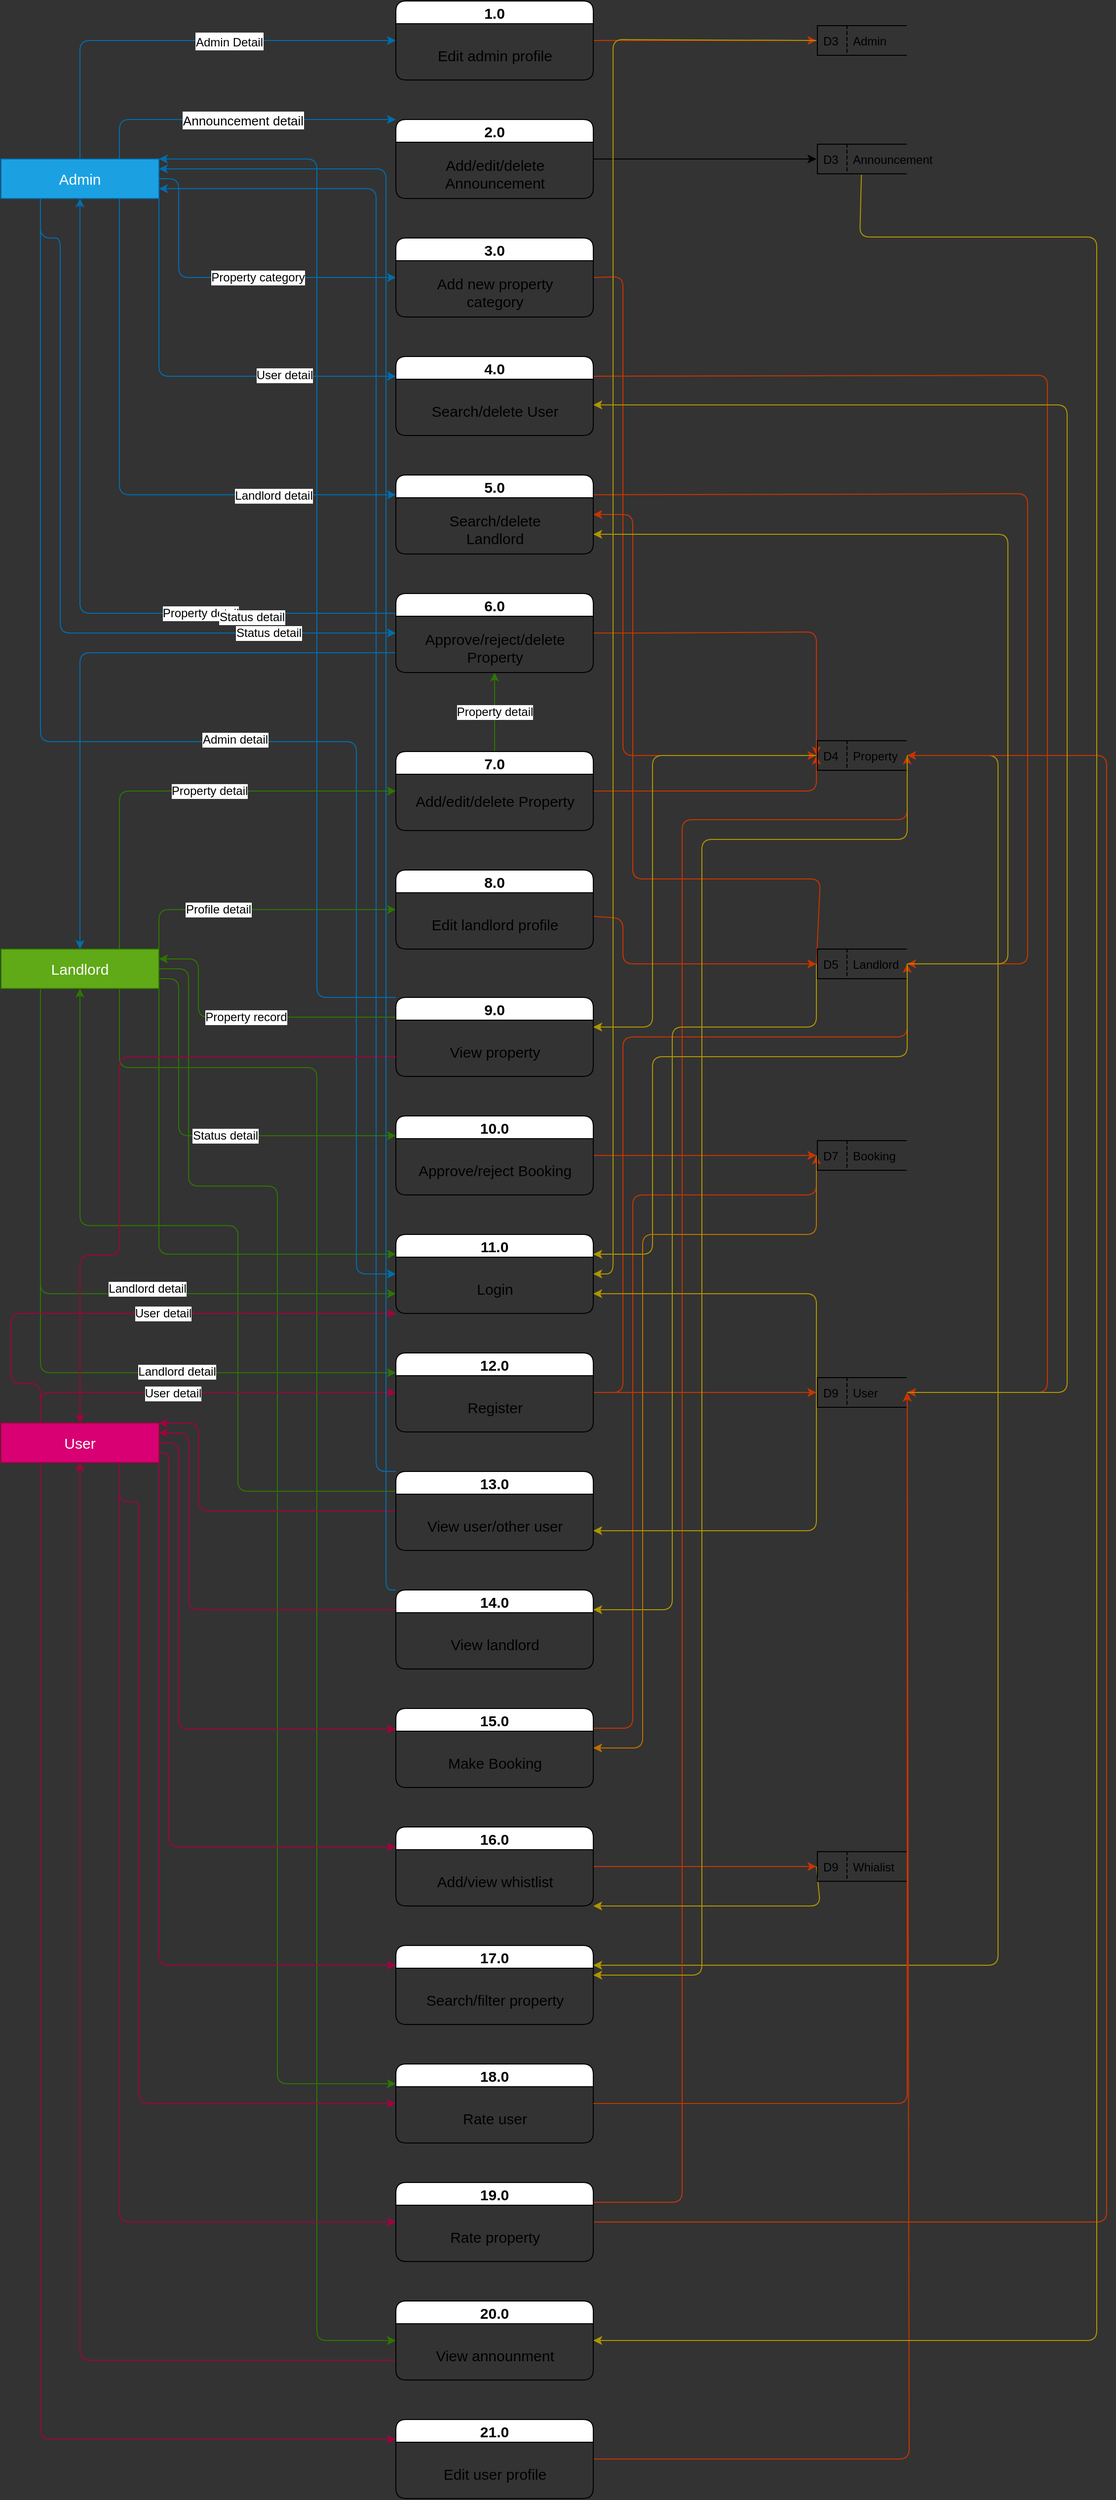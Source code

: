 <mxfile>
    <diagram id="42-3Qwi0CxuxkSYnmTf2" name="Page-1">
        <mxGraphModel dx="2637" dy="3052" grid="1" gridSize="10" guides="1" tooltips="1" connect="1" arrows="1" fold="1" page="1" pageScale="1" pageWidth="827" pageHeight="1169" background="#333333" math="0" shadow="0">
            <root>
                <mxCell id="0"/>
                <mxCell id="1" parent="0"/>
                <mxCell id="106" style="edgeStyle=none;html=1;exitX=0.5;exitY=0;exitDx=0;exitDy=0;entryX=0;entryY=0.5;entryDx=0;entryDy=0;fontSize=15;fillColor=#1ba1e2;strokeColor=#006EAF;" parent="1" source="16" target="29" edge="1">
                    <mxGeometry relative="1" as="geometry">
                        <Array as="points">
                            <mxPoint x="80" y="-1129"/>
                        </Array>
                    </mxGeometry>
                </mxCell>
                <mxCell id="115" value="&lt;font style=&quot;font-size: 12px;&quot;&gt;Admin Detail&lt;/font&gt;" style="edgeLabel;html=1;align=center;verticalAlign=middle;resizable=0;points=[];fontSize=15;" parent="106" vertex="1" connectable="0">
                    <mxGeometry x="0.23" relative="1" as="geometry">
                        <mxPoint as="offset"/>
                    </mxGeometry>
                </mxCell>
                <mxCell id="107" style="edgeStyle=none;html=1;exitX=0.75;exitY=0;exitDx=0;exitDy=0;entryX=0;entryY=0;entryDx=0;entryDy=0;fontSize=15;fillColor=#1ba1e2;strokeColor=#006EAF;" parent="1" source="16" target="92" edge="1">
                    <mxGeometry relative="1" as="geometry">
                        <Array as="points">
                            <mxPoint x="120" y="-1049"/>
                        </Array>
                    </mxGeometry>
                </mxCell>
                <mxCell id="116" value="&lt;font style=&quot;font-size: 13px;&quot;&gt;Announcement detail&lt;/font&gt;" style="edgeLabel;html=1;align=center;verticalAlign=middle;resizable=0;points=[];fontSize=15;" parent="107" vertex="1" connectable="0">
                    <mxGeometry x="-0.119" y="1" relative="1" as="geometry">
                        <mxPoint x="24" y="1" as="offset"/>
                    </mxGeometry>
                </mxCell>
                <mxCell id="108" style="edgeStyle=none;html=1;exitX=1;exitY=0.5;exitDx=0;exitDy=0;entryX=0;entryY=0.5;entryDx=0;entryDy=0;fontSize=15;fillColor=#1ba1e2;strokeColor=#006EAF;" parent="1" source="16" target="95" edge="1">
                    <mxGeometry relative="1" as="geometry">
                        <Array as="points">
                            <mxPoint x="180" y="-989"/>
                            <mxPoint x="180" y="-889"/>
                        </Array>
                    </mxGeometry>
                </mxCell>
                <mxCell id="117" value="Property category" style="edgeLabel;html=1;align=center;verticalAlign=middle;resizable=0;points=[];fontSize=12;" parent="108" vertex="1" connectable="0">
                    <mxGeometry x="0.368" y="1" relative="1" as="geometry">
                        <mxPoint x="-33" y="1" as="offset"/>
                    </mxGeometry>
                </mxCell>
                <mxCell id="109" style="edgeStyle=none;html=1;exitX=1;exitY=1;exitDx=0;exitDy=0;entryX=0;entryY=0.25;entryDx=0;entryDy=0;fontSize=15;fillColor=#1ba1e2;strokeColor=#006EAF;" parent="1" source="16" target="102" edge="1">
                    <mxGeometry relative="1" as="geometry">
                        <Array as="points">
                            <mxPoint x="160" y="-789"/>
                        </Array>
                    </mxGeometry>
                </mxCell>
                <mxCell id="118" value="User detail" style="edgeLabel;html=1;align=center;verticalAlign=middle;resizable=0;points=[];fontSize=12;" parent="109" vertex="1" connectable="0">
                    <mxGeometry x="0.46" y="1" relative="1" as="geometry">
                        <mxPoint as="offset"/>
                    </mxGeometry>
                </mxCell>
                <mxCell id="110" style="edgeStyle=none;html=1;exitX=0.75;exitY=1;exitDx=0;exitDy=0;entryX=0;entryY=0.25;entryDx=0;entryDy=0;fontSize=15;fillColor=#1ba1e2;strokeColor=#006EAF;" parent="1" source="16" target="104" edge="1">
                    <mxGeometry relative="1" as="geometry">
                        <Array as="points">
                            <mxPoint x="120" y="-669"/>
                        </Array>
                    </mxGeometry>
                </mxCell>
                <mxCell id="119" value="Landlord detail" style="edgeLabel;html=1;align=center;verticalAlign=middle;resizable=0;points=[];fontSize=12;" parent="110" vertex="1" connectable="0">
                    <mxGeometry x="0.57" y="-1" relative="1" as="geometry">
                        <mxPoint as="offset"/>
                    </mxGeometry>
                </mxCell>
                <mxCell id="112" style="edgeStyle=none;html=1;exitX=0.5;exitY=1;exitDx=0;exitDy=0;entryX=0;entryY=0.25;entryDx=0;entryDy=0;fontSize=15;fillColor=#1ba1e2;strokeColor=#006EAF;startArrow=classic;startFill=1;endArrow=none;endFill=0;" parent="1" source="16" target="25" edge="1">
                    <mxGeometry relative="1" as="geometry">
                        <Array as="points">
                            <mxPoint x="80" y="-549"/>
                        </Array>
                    </mxGeometry>
                </mxCell>
                <mxCell id="120" value="Property detail" style="edgeLabel;html=1;align=center;verticalAlign=middle;resizable=0;points=[];fontSize=12;" parent="112" vertex="1" connectable="0">
                    <mxGeometry x="0.525" relative="1" as="geometry">
                        <mxPoint x="-23" as="offset"/>
                    </mxGeometry>
                </mxCell>
                <mxCell id="113" style="edgeStyle=none;html=1;exitX=0.25;exitY=1;exitDx=0;exitDy=0;entryX=0;entryY=0.5;entryDx=0;entryDy=0;fontSize=15;startArrow=none;startFill=0;endArrow=classic;endFill=1;fillColor=#1ba1e2;strokeColor=#006EAF;" parent="1" source="16" target="25" edge="1">
                    <mxGeometry relative="1" as="geometry">
                        <Array as="points">
                            <mxPoint x="40" y="-929"/>
                            <mxPoint x="60" y="-929"/>
                            <mxPoint x="60" y="-749"/>
                            <mxPoint x="60" y="-529"/>
                        </Array>
                    </mxGeometry>
                </mxCell>
                <mxCell id="121" value="Status detail" style="edgeLabel;html=1;align=center;verticalAlign=middle;resizable=0;points=[];fontSize=12;" parent="113" vertex="1" connectable="0">
                    <mxGeometry x="0.711" y="-1" relative="1" as="geometry">
                        <mxPoint x="-14" y="-1" as="offset"/>
                    </mxGeometry>
                </mxCell>
                <mxCell id="149" style="edgeStyle=none;html=1;exitX=0.25;exitY=1;exitDx=0;exitDy=0;entryX=0;entryY=0.5;entryDx=0;entryDy=0;fontSize=12;startArrow=none;startFill=0;endArrow=classic;endFill=1;fillColor=#1ba1e2;strokeColor=#006EAF;" parent="1" source="16" target="144" edge="1">
                    <mxGeometry relative="1" as="geometry">
                        <Array as="points">
                            <mxPoint x="40" y="-419"/>
                            <mxPoint x="360" y="-419"/>
                            <mxPoint x="360" y="120"/>
                        </Array>
                    </mxGeometry>
                </mxCell>
                <mxCell id="150" value="Admin detail" style="edgeLabel;html=1;align=center;verticalAlign=middle;resizable=0;points=[];fontSize=12;" parent="149" vertex="1" connectable="0">
                    <mxGeometry x="0.031" y="2" relative="1" as="geometry">
                        <mxPoint as="offset"/>
                    </mxGeometry>
                </mxCell>
                <mxCell id="187" style="edgeStyle=none;html=1;exitX=1;exitY=0;exitDx=0;exitDy=0;entryX=0;entryY=0;entryDx=0;entryDy=0;fontSize=12;startArrow=classic;startFill=1;endArrow=none;endFill=0;fillColor=#1ba1e2;strokeColor=#006EAF;" parent="1" source="16" target="135" edge="1">
                    <mxGeometry relative="1" as="geometry">
                        <Array as="points">
                            <mxPoint x="320" y="-1009"/>
                            <mxPoint x="320" y="-160"/>
                        </Array>
                    </mxGeometry>
                </mxCell>
                <mxCell id="16" value="&lt;font style=&quot;font-size: 15px;&quot;&gt;Admin&lt;/font&gt;" style="rounded=0;whiteSpace=wrap;html=1;fillColor=#1ba1e2;fontColor=#ffffff;strokeColor=#006EAF;" parent="1" vertex="1">
                    <mxGeometry y="-1009" width="160" height="40" as="geometry"/>
                </mxCell>
                <mxCell id="111" style="edgeStyle=none;html=1;exitX=0.5;exitY=0;exitDx=0;exitDy=0;fontSize=15;fillColor=#60a917;strokeColor=#2D7600;" parent="1" source="17" target="25" edge="1">
                    <mxGeometry relative="1" as="geometry">
                        <Array as="points"/>
                    </mxGeometry>
                </mxCell>
                <mxCell id="122" value="Property detail" style="edgeLabel;html=1;align=center;verticalAlign=middle;resizable=0;points=[];fontSize=12;" parent="111" vertex="1" connectable="0">
                    <mxGeometry x="-0.303" y="-1" relative="1" as="geometry">
                        <mxPoint x="-1" y="-12" as="offset"/>
                    </mxGeometry>
                </mxCell>
                <mxCell id="225" style="edgeStyle=none;html=1;exitX=1;exitY=0.5;exitDx=0;exitDy=0;entryX=0;entryY=0.5;entryDx=0;entryDy=0;startArrow=none;startFill=0;endArrow=classic;endFill=1;fillColor=#fa6800;strokeColor=#C73500;" edge="1" parent="1" source="17" target="217">
                    <mxGeometry relative="1" as="geometry">
                        <Array as="points">
                            <mxPoint x="826" y="-369"/>
                        </Array>
                    </mxGeometry>
                </mxCell>
                <mxCell id="17" value="7.0" style="swimlane;startSize=23;rounded=1;fontSize=15;" parent="1" vertex="1">
                    <mxGeometry x="400" y="-409" width="200" height="80" as="geometry"/>
                </mxCell>
                <mxCell id="18" value="&lt;font style=&quot;font-size: 15px;&quot;&gt;Add/edit/delete Property&lt;/font&gt;" style="text;html=1;align=center;verticalAlign=middle;resizable=0;points=[];autosize=1;strokeColor=none;fillColor=none;rotation=0;fontSize=15;" parent="17" vertex="1">
                    <mxGeometry x="10" y="35" width="180" height="30" as="geometry"/>
                </mxCell>
                <mxCell id="114" style="edgeStyle=none;html=1;exitX=0;exitY=0.75;exitDx=0;exitDy=0;entryX=0.5;entryY=0;entryDx=0;entryDy=0;fontSize=15;startArrow=none;startFill=0;endArrow=classic;endFill=1;fillColor=#1ba1e2;strokeColor=#006EAF;" parent="1" source="25" target="124" edge="1">
                    <mxGeometry relative="1" as="geometry">
                        <Array as="points">
                            <mxPoint x="80" y="-509"/>
                        </Array>
                    </mxGeometry>
                </mxCell>
                <mxCell id="123" value="Status detail" style="edgeLabel;html=1;align=center;verticalAlign=middle;resizable=0;points=[];fontSize=12;" parent="114" vertex="1" connectable="0">
                    <mxGeometry x="-0.273" y="1" relative="1" as="geometry">
                        <mxPoint x="79" y="-37" as="offset"/>
                    </mxGeometry>
                </mxCell>
                <mxCell id="224" style="edgeStyle=none;html=1;exitX=1;exitY=0.5;exitDx=0;exitDy=0;entryX=0;entryY=0.5;entryDx=0;entryDy=0;startArrow=none;startFill=0;endArrow=classic;endFill=1;fillColor=#fa6800;strokeColor=#C73500;" edge="1" parent="1" source="25" target="217">
                    <mxGeometry relative="1" as="geometry">
                        <Array as="points">
                            <mxPoint x="640" y="-529"/>
                            <mxPoint x="826" y="-530"/>
                        </Array>
                    </mxGeometry>
                </mxCell>
                <mxCell id="25" value="6.0" style="swimlane;startSize=23;rounded=1;fontSize=15;" parent="1" vertex="1">
                    <mxGeometry x="400" y="-569" width="200" height="80" as="geometry"/>
                </mxCell>
                <mxCell id="26" value="&lt;font style=&quot;font-size: 15px;&quot;&gt;Approve/reject/delete &lt;br&gt;Property&lt;/font&gt;" style="text;html=1;align=center;verticalAlign=middle;resizable=0;points=[];autosize=1;strokeColor=none;fillColor=none;rotation=0;fontSize=15;" parent="25" vertex="1">
                    <mxGeometry x="15" y="30" width="170" height="50" as="geometry"/>
                </mxCell>
                <mxCell id="221" style="edgeStyle=none;html=1;exitX=1;exitY=0.5;exitDx=0;exitDy=0;entryX=0;entryY=0.5;entryDx=0;entryDy=0;fillColor=#fa6800;strokeColor=#C73500;" edge="1" parent="1" source="29" target="215">
                    <mxGeometry relative="1" as="geometry"/>
                </mxCell>
                <mxCell id="29" value="1.0" style="swimlane;startSize=23;rounded=1;fontSize=15;" parent="1" vertex="1">
                    <mxGeometry x="400" y="-1169" width="200" height="80" as="geometry"/>
                </mxCell>
                <mxCell id="30" value="&lt;font style=&quot;font-size: 15px;&quot;&gt;Edit admin profile&lt;/font&gt;" style="text;html=1;align=center;verticalAlign=middle;resizable=0;points=[];autosize=1;strokeColor=none;fillColor=none;rotation=0;fontSize=15;" parent="29" vertex="1">
                    <mxGeometry x="30" y="40" width="140" height="30" as="geometry"/>
                </mxCell>
                <mxCell id="252" style="edgeStyle=none;html=1;exitX=1;exitY=0.5;exitDx=0;exitDy=0;entryX=0;entryY=0.5;entryDx=0;entryDy=0;startArrow=none;startFill=0;endArrow=classic;endFill=1;" edge="1" parent="1" source="92" target="250">
                    <mxGeometry relative="1" as="geometry"/>
                </mxCell>
                <mxCell id="92" value="2.0" style="swimlane;startSize=23;rounded=1;fontSize=15;" parent="1" vertex="1">
                    <mxGeometry x="400" y="-1049" width="200" height="80" as="geometry"/>
                </mxCell>
                <mxCell id="93" value="&lt;font style=&quot;font-size: 15px;&quot;&gt;Add/edit/delete&lt;br&gt;Announcement&lt;/font&gt;" style="text;html=1;align=center;verticalAlign=middle;resizable=0;points=[];autosize=1;strokeColor=none;fillColor=none;rotation=0;fontSize=15;" parent="92" vertex="1">
                    <mxGeometry x="40" y="30" width="120" height="50" as="geometry"/>
                </mxCell>
                <mxCell id="223" style="edgeStyle=none;html=1;exitX=1;exitY=0.5;exitDx=0;exitDy=0;entryX=0;entryY=0.5;entryDx=0;entryDy=0;startArrow=none;startFill=0;endArrow=classic;endFill=1;fillColor=#fa6800;strokeColor=#C73500;" edge="1" parent="1" source="95" target="217">
                    <mxGeometry relative="1" as="geometry">
                        <Array as="points">
                            <mxPoint x="630" y="-890"/>
                            <mxPoint x="630" y="-405"/>
                        </Array>
                    </mxGeometry>
                </mxCell>
                <mxCell id="95" value="3.0" style="swimlane;startSize=23;rounded=1;fontSize=15;" parent="1" vertex="1">
                    <mxGeometry x="400" y="-929" width="200" height="80" as="geometry"/>
                </mxCell>
                <mxCell id="96" value="Add new property &lt;br&gt;category" style="text;html=1;align=center;verticalAlign=middle;resizable=0;points=[];autosize=1;strokeColor=none;fillColor=none;rotation=0;fontSize=15;" parent="95" vertex="1">
                    <mxGeometry x="30" y="30" width="140" height="50" as="geometry"/>
                </mxCell>
                <mxCell id="243" style="edgeStyle=none;html=1;exitX=1;exitY=0.25;exitDx=0;exitDy=0;entryX=1;entryY=0.5;entryDx=0;entryDy=0;startArrow=none;startFill=0;endArrow=classic;endFill=1;fillColor=#fa6800;strokeColor=#C73500;" edge="1" parent="1" source="102" target="219">
                    <mxGeometry relative="1" as="geometry">
                        <Array as="points">
                            <mxPoint x="1060" y="-790"/>
                            <mxPoint x="1060" y="240"/>
                            <mxPoint x="920" y="240"/>
                        </Array>
                    </mxGeometry>
                </mxCell>
                <mxCell id="102" value="4.0" style="swimlane;startSize=23;rounded=1;fontSize=15;" parent="1" vertex="1">
                    <mxGeometry x="400" y="-809" width="200" height="80" as="geometry"/>
                </mxCell>
                <mxCell id="103" value="Search/delete User" style="text;html=1;align=center;verticalAlign=middle;resizable=0;points=[];autosize=1;strokeColor=none;fillColor=none;rotation=0;fontSize=15;" parent="102" vertex="1">
                    <mxGeometry x="25" y="40" width="150" height="30" as="geometry"/>
                </mxCell>
                <mxCell id="227" style="edgeStyle=none;html=1;exitX=1;exitY=0.5;exitDx=0;exitDy=0;entryX=0;entryY=0.5;entryDx=0;entryDy=0;startArrow=classic;startFill=1;endArrow=none;endFill=0;fillColor=#fa6800;strokeColor=#C73500;" edge="1" parent="1" source="104" target="207">
                    <mxGeometry relative="1" as="geometry">
                        <Array as="points">
                            <mxPoint x="640" y="-649"/>
                            <mxPoint x="640" y="-280"/>
                            <mxPoint x="830" y="-280"/>
                        </Array>
                    </mxGeometry>
                </mxCell>
                <mxCell id="240" style="edgeStyle=none;html=1;exitX=1;exitY=0.25;exitDx=0;exitDy=0;entryX=1;entryY=0.5;entryDx=0;entryDy=0;startArrow=none;startFill=0;endArrow=classic;endFill=1;fillColor=#fa6800;strokeColor=#C73500;" edge="1" parent="1" source="104" target="207">
                    <mxGeometry relative="1" as="geometry">
                        <Array as="points">
                            <mxPoint x="1040" y="-670"/>
                            <mxPoint x="1040" y="-194"/>
                        </Array>
                    </mxGeometry>
                </mxCell>
                <mxCell id="104" value="5.0" style="swimlane;startSize=23;rounded=1;fontSize=15;" parent="1" vertex="1">
                    <mxGeometry x="400" y="-689" width="200" height="80" as="geometry"/>
                </mxCell>
                <mxCell id="105" value="Search/delete&lt;br&gt;Landlord" style="text;html=1;align=center;verticalAlign=middle;resizable=0;points=[];autosize=1;strokeColor=none;fillColor=none;rotation=0;fontSize=15;" parent="104" vertex="1">
                    <mxGeometry x="40" y="30" width="120" height="50" as="geometry"/>
                </mxCell>
                <mxCell id="125" style="edgeStyle=none;html=1;exitX=0.75;exitY=0;exitDx=0;exitDy=0;entryX=0;entryY=0.5;entryDx=0;entryDy=0;fontSize=12;startArrow=none;startFill=0;endArrow=classic;endFill=1;fillColor=#60a917;strokeColor=#2D7600;" parent="1" source="124" target="17" edge="1">
                    <mxGeometry relative="1" as="geometry">
                        <Array as="points">
                            <mxPoint x="120" y="-369"/>
                        </Array>
                    </mxGeometry>
                </mxCell>
                <mxCell id="126" value="Property detail" style="edgeLabel;html=1;align=center;verticalAlign=middle;resizable=0;points=[];fontSize=12;" parent="125" vertex="1" connectable="0">
                    <mxGeometry x="0.383" y="-1" relative="1" as="geometry">
                        <mxPoint x="-54" y="-1" as="offset"/>
                    </mxGeometry>
                </mxCell>
                <mxCell id="133" style="edgeStyle=none;html=1;exitX=1;exitY=0;exitDx=0;exitDy=0;entryX=0;entryY=0.5;entryDx=0;entryDy=0;fontSize=12;startArrow=none;startFill=0;endArrow=classic;endFill=1;fillColor=#60a917;strokeColor=#2D7600;" parent="1" source="124" target="131" edge="1">
                    <mxGeometry relative="1" as="geometry">
                        <Array as="points">
                            <mxPoint x="160" y="-249"/>
                        </Array>
                    </mxGeometry>
                </mxCell>
                <mxCell id="134" value="Profile detail" style="edgeLabel;html=1;align=center;verticalAlign=middle;resizable=0;points=[];fontSize=12;" parent="133" vertex="1" connectable="0">
                    <mxGeometry x="-0.108" y="2" relative="1" as="geometry">
                        <mxPoint x="-25" y="2" as="offset"/>
                    </mxGeometry>
                </mxCell>
                <mxCell id="141" style="edgeStyle=none;html=1;exitX=1;exitY=0.75;exitDx=0;exitDy=0;entryX=0;entryY=0.25;entryDx=0;entryDy=0;fontSize=12;startArrow=none;startFill=0;endArrow=classic;endFill=1;fillColor=#60a917;strokeColor=#2D7600;" parent="1" source="124" target="139" edge="1">
                    <mxGeometry relative="1" as="geometry">
                        <Array as="points">
                            <mxPoint x="180" y="-179"/>
                            <mxPoint x="180" y="-20"/>
                        </Array>
                    </mxGeometry>
                </mxCell>
                <mxCell id="142" value="Status detail" style="edgeLabel;html=1;align=center;verticalAlign=middle;resizable=0;points=[];fontSize=12;" parent="141" vertex="1" connectable="0">
                    <mxGeometry x="0.254" relative="1" as="geometry">
                        <mxPoint x="-24" as="offset"/>
                    </mxGeometry>
                </mxCell>
                <mxCell id="148" style="edgeStyle=none;html=1;exitX=1;exitY=1;exitDx=0;exitDy=0;entryX=0;entryY=0.25;entryDx=0;entryDy=0;fontSize=12;startArrow=none;startFill=0;endArrow=classic;endFill=1;fillColor=#60a917;strokeColor=#2D7600;" parent="1" source="124" target="144" edge="1">
                    <mxGeometry relative="1" as="geometry">
                        <Array as="points">
                            <mxPoint x="160" y="100"/>
                        </Array>
                    </mxGeometry>
                </mxCell>
                <mxCell id="156" style="edgeStyle=none;html=1;exitX=0.25;exitY=1;exitDx=0;exitDy=0;entryX=0;entryY=0.75;entryDx=0;entryDy=0;fontSize=12;startArrow=none;startFill=0;endArrow=classic;endFill=1;fillColor=#60a917;strokeColor=#2D7600;" parent="1" source="124" target="144" edge="1">
                    <mxGeometry relative="1" as="geometry">
                        <Array as="points">
                            <mxPoint x="40" y="140"/>
                        </Array>
                    </mxGeometry>
                </mxCell>
                <mxCell id="157" value="Landlord detail" style="edgeLabel;html=1;align=center;verticalAlign=middle;resizable=0;points=[];fontSize=12;" parent="156" vertex="1" connectable="0">
                    <mxGeometry x="0.441" y="-1" relative="1" as="geometry">
                        <mxPoint x="-65" y="-6" as="offset"/>
                    </mxGeometry>
                </mxCell>
                <mxCell id="158" style="edgeStyle=none;html=1;exitX=0.25;exitY=1;exitDx=0;exitDy=0;entryX=0;entryY=0.25;entryDx=0;entryDy=0;fontSize=12;startArrow=none;startFill=0;endArrow=classic;endFill=1;fillColor=#60a917;strokeColor=#2D7600;" parent="1" source="124" target="146" edge="1">
                    <mxGeometry relative="1" as="geometry">
                        <Array as="points">
                            <mxPoint x="40" y="220"/>
                        </Array>
                    </mxGeometry>
                </mxCell>
                <mxCell id="159" value="Landlord detail" style="edgeLabel;html=1;align=center;verticalAlign=middle;resizable=0;points=[];fontSize=12;" parent="158" vertex="1" connectable="0">
                    <mxGeometry x="0.505" y="1" relative="1" as="geometry">
                        <mxPoint x="-37" as="offset"/>
                    </mxGeometry>
                </mxCell>
                <mxCell id="166" style="edgeStyle=none;html=1;exitX=0.5;exitY=1;exitDx=0;exitDy=0;entryX=0;entryY=0.25;entryDx=0;entryDy=0;fontSize=12;startArrow=classic;startFill=1;endArrow=none;endFill=0;fillColor=#60a917;strokeColor=#2D7600;" parent="1" source="124" target="160" edge="1">
                    <mxGeometry relative="1" as="geometry">
                        <Array as="points">
                            <mxPoint x="80" y="71"/>
                            <mxPoint x="240" y="71"/>
                            <mxPoint x="240" y="340"/>
                        </Array>
                    </mxGeometry>
                </mxCell>
                <mxCell id="193" style="edgeStyle=none;html=1;exitX=1;exitY=0.5;exitDx=0;exitDy=0;entryX=0;entryY=0.25;entryDx=0;entryDy=0;fontSize=12;startArrow=none;startFill=0;endArrow=classic;endFill=1;fillColor=#60a917;strokeColor=#2D7600;" parent="1" source="124" target="177" edge="1">
                    <mxGeometry relative="1" as="geometry">
                        <Array as="points">
                            <mxPoint x="190" y="-189"/>
                            <mxPoint x="190" y="31"/>
                            <mxPoint x="280" y="31"/>
                            <mxPoint x="280" y="940"/>
                        </Array>
                    </mxGeometry>
                </mxCell>
                <mxCell id="199" style="edgeStyle=none;html=1;exitX=0.75;exitY=1;exitDx=0;exitDy=0;entryX=0;entryY=0.5;entryDx=0;entryDy=0;fontSize=12;startArrow=none;startFill=0;endArrow=classic;endFill=1;fillColor=#60a917;strokeColor=#2D7600;" parent="1" source="124" target="196" edge="1">
                    <mxGeometry relative="1" as="geometry">
                        <Array as="points">
                            <mxPoint x="120" y="-89"/>
                            <mxPoint x="320" y="-89"/>
                            <mxPoint x="320" y="1200"/>
                        </Array>
                    </mxGeometry>
                </mxCell>
                <mxCell id="124" value="&lt;font style=&quot;font-size: 15px;&quot;&gt;Landlord&lt;/font&gt;" style="rounded=0;whiteSpace=wrap;html=1;fillColor=#60a917;fontColor=#ffffff;strokeColor=#2D7600;" parent="1" vertex="1">
                    <mxGeometry y="-209" width="160" height="40" as="geometry"/>
                </mxCell>
                <mxCell id="226" style="edgeStyle=none;html=1;entryX=0;entryY=0.5;entryDx=0;entryDy=0;startArrow=none;startFill=0;endArrow=classic;endFill=1;fillColor=#fa6800;strokeColor=#C73500;" edge="1" parent="1" source="131" target="207">
                    <mxGeometry relative="1" as="geometry">
                        <Array as="points">
                            <mxPoint x="630" y="-240"/>
                            <mxPoint x="630" y="-194"/>
                        </Array>
                    </mxGeometry>
                </mxCell>
                <mxCell id="131" value="8.0" style="swimlane;startSize=23;rounded=1;fontSize=15;" parent="1" vertex="1">
                    <mxGeometry x="400" y="-289" width="200" height="80" as="geometry"/>
                </mxCell>
                <mxCell id="132" value="&lt;font style=&quot;font-size: 15px;&quot;&gt;Edit landlord profile&lt;br&gt;&lt;/font&gt;" style="text;html=1;align=center;verticalAlign=middle;resizable=0;points=[];autosize=1;strokeColor=none;fillColor=none;rotation=0;fontSize=15;" parent="131" vertex="1">
                    <mxGeometry x="25" y="40" width="150" height="30" as="geometry"/>
                </mxCell>
                <mxCell id="137" style="edgeStyle=none;html=1;exitX=0;exitY=0.25;exitDx=0;exitDy=0;entryX=1;entryY=0.25;entryDx=0;entryDy=0;fontSize=12;startArrow=none;startFill=0;endArrow=classic;endFill=1;fillColor=#60a917;strokeColor=#2D7600;" parent="1" source="135" target="124" edge="1">
                    <mxGeometry relative="1" as="geometry">
                        <Array as="points">
                            <mxPoint x="200" y="-140"/>
                            <mxPoint x="200" y="-199"/>
                        </Array>
                    </mxGeometry>
                </mxCell>
                <mxCell id="138" value="Property record" style="edgeLabel;html=1;align=center;verticalAlign=middle;resizable=0;points=[];fontSize=12;" parent="137" vertex="1" connectable="0">
                    <mxGeometry x="-0.618" relative="1" as="geometry">
                        <mxPoint x="-95" as="offset"/>
                    </mxGeometry>
                </mxCell>
                <mxCell id="135" value="9.0" style="swimlane;startSize=23;rounded=1;fontSize=15;" parent="1" vertex="1">
                    <mxGeometry x="400" y="-160" width="200" height="80" as="geometry"/>
                </mxCell>
                <mxCell id="136" value="&lt;font style=&quot;font-size: 15px;&quot;&gt;View property&lt;br&gt;&lt;/font&gt;" style="text;html=1;align=center;verticalAlign=middle;resizable=0;points=[];autosize=1;strokeColor=none;fillColor=none;rotation=0;fontSize=15;" parent="135" vertex="1">
                    <mxGeometry x="45" y="40" width="110" height="30" as="geometry"/>
                </mxCell>
                <mxCell id="230" style="edgeStyle=none;html=1;exitX=1;exitY=0.5;exitDx=0;exitDy=0;startArrow=none;startFill=0;endArrow=classic;endFill=1;fillColor=#fa6800;strokeColor=#C73500;" edge="1" parent="1" source="139" target="211">
                    <mxGeometry relative="1" as="geometry"/>
                </mxCell>
                <mxCell id="139" value="10.0" style="swimlane;startSize=23;rounded=1;fontSize=15;" parent="1" vertex="1">
                    <mxGeometry x="400" y="-40" width="200" height="80" as="geometry"/>
                </mxCell>
                <mxCell id="140" value="&lt;font style=&quot;font-size: 15px;&quot;&gt;Approve/reject Booking&lt;br&gt;&lt;/font&gt;" style="text;html=1;align=center;verticalAlign=middle;resizable=0;points=[];autosize=1;strokeColor=none;fillColor=none;rotation=0;fontSize=15;" parent="139" vertex="1">
                    <mxGeometry x="10" y="40" width="180" height="30" as="geometry"/>
                </mxCell>
                <mxCell id="151" style="edgeStyle=none;html=1;exitX=0.25;exitY=0;exitDx=0;exitDy=0;entryX=0;entryY=1;entryDx=0;entryDy=0;fontSize=12;startArrow=none;startFill=0;endArrow=classic;endFill=1;fillColor=#d80073;strokeColor=#A50040;" parent="1" source="143" target="144" edge="1">
                    <mxGeometry relative="1" as="geometry">
                        <Array as="points">
                            <mxPoint x="40" y="231"/>
                            <mxPoint x="10" y="231"/>
                            <mxPoint x="10" y="160"/>
                        </Array>
                    </mxGeometry>
                </mxCell>
                <mxCell id="152" value="User detail" style="edgeLabel;html=1;align=center;verticalAlign=middle;resizable=0;points=[];fontSize=12;" parent="151" vertex="1" connectable="0">
                    <mxGeometry x="0.287" relative="1" as="geometry">
                        <mxPoint x="-47" as="offset"/>
                    </mxGeometry>
                </mxCell>
                <mxCell id="154" style="edgeStyle=none;html=1;exitX=0.25;exitY=0;exitDx=0;exitDy=0;fontSize=12;startArrow=none;startFill=0;endArrow=classic;endFill=1;fillColor=#d80073;strokeColor=#A50040;entryX=0;entryY=0.5;entryDx=0;entryDy=0;" parent="1" source="143" target="146" edge="1">
                    <mxGeometry relative="1" as="geometry">
                        <Array as="points">
                            <mxPoint x="40" y="240"/>
                        </Array>
                        <mxPoint x="400" y="251" as="targetPoint"/>
                    </mxGeometry>
                </mxCell>
                <mxCell id="155" value="User detail" style="edgeLabel;html=1;align=center;verticalAlign=middle;resizable=0;points=[];fontSize=12;" parent="154" vertex="1" connectable="0">
                    <mxGeometry x="0.012" y="-1" relative="1" as="geometry">
                        <mxPoint x="-33" as="offset"/>
                    </mxGeometry>
                </mxCell>
                <mxCell id="165" style="edgeStyle=none;html=1;exitX=1;exitY=0.25;exitDx=0;exitDy=0;entryX=0;entryY=0.25;entryDx=0;entryDy=0;fontSize=12;startArrow=classic;startFill=1;endArrow=none;endFill=0;fillColor=#d80073;strokeColor=#A50040;" parent="1" source="143" target="162" edge="1">
                    <mxGeometry relative="1" as="geometry">
                        <Array as="points">
                            <mxPoint x="190" y="281"/>
                            <mxPoint x="190" y="460"/>
                        </Array>
                    </mxGeometry>
                </mxCell>
                <mxCell id="168" style="edgeStyle=none;html=1;exitX=0.5;exitY=0;exitDx=0;exitDy=0;fontSize=12;startArrow=classic;startFill=1;endArrow=none;endFill=0;entryX=0;entryY=0.75;entryDx=0;entryDy=0;fillColor=#d80073;strokeColor=#A50040;" parent="1" source="143" target="135" edge="1">
                    <mxGeometry relative="1" as="geometry">
                        <mxPoint x="320" y="-99" as="targetPoint"/>
                        <Array as="points">
                            <mxPoint x="80" y="101"/>
                            <mxPoint x="120" y="101"/>
                            <mxPoint x="120" y="-49"/>
                            <mxPoint x="120" y="-100"/>
                        </Array>
                    </mxGeometry>
                </mxCell>
                <mxCell id="190" style="edgeStyle=none;html=1;exitX=1;exitY=0.5;exitDx=0;exitDy=0;fontSize=12;startArrow=none;startFill=0;endArrow=classic;endFill=1;fillColor=#d80073;strokeColor=#A50040;" parent="1" source="143" edge="1">
                    <mxGeometry relative="1" as="geometry">
                        <mxPoint x="400" y="581" as="targetPoint"/>
                        <Array as="points">
                            <mxPoint x="180" y="291"/>
                            <mxPoint x="180" y="581"/>
                        </Array>
                    </mxGeometry>
                </mxCell>
                <mxCell id="191" style="edgeStyle=none;html=1;exitX=1;exitY=0.75;exitDx=0;exitDy=0;entryX=0;entryY=0.25;entryDx=0;entryDy=0;fontSize=12;startArrow=none;startFill=0;endArrow=classic;endFill=1;fillColor=#d80073;strokeColor=#A50040;" parent="1" source="143" target="173" edge="1">
                    <mxGeometry relative="1" as="geometry">
                        <Array as="points">
                            <mxPoint x="170" y="301"/>
                            <mxPoint x="170" y="700"/>
                        </Array>
                    </mxGeometry>
                </mxCell>
                <mxCell id="192" style="edgeStyle=none;html=1;exitX=1;exitY=1;exitDx=0;exitDy=0;entryX=0;entryY=0.25;entryDx=0;entryDy=0;fontSize=12;startArrow=none;startFill=0;endArrow=classic;endFill=1;fillColor=#d80073;strokeColor=#A50040;" parent="1" source="143" target="175" edge="1">
                    <mxGeometry relative="1" as="geometry">
                        <Array as="points">
                            <mxPoint x="160" y="820"/>
                        </Array>
                    </mxGeometry>
                </mxCell>
                <mxCell id="194" style="edgeStyle=none;html=1;exitX=0.75;exitY=1;exitDx=0;exitDy=0;fontSize=12;startArrow=none;startFill=0;endArrow=classic;endFill=1;entryX=0;entryY=0.5;entryDx=0;entryDy=0;fillColor=#d80073;strokeColor=#A50040;" parent="1" source="143" target="180" edge="1">
                    <mxGeometry relative="1" as="geometry">
                        <mxPoint x="400" y="1161" as="targetPoint"/>
                        <Array as="points">
                            <mxPoint x="120" y="1080"/>
                        </Array>
                    </mxGeometry>
                </mxCell>
                <mxCell id="195" style="edgeStyle=none;html=1;exitX=0.75;exitY=1;exitDx=0;exitDy=0;entryX=0;entryY=0.5;entryDx=0;entryDy=0;fontSize=12;startArrow=none;startFill=0;endArrow=classic;endFill=1;fillColor=#d80073;strokeColor=#A50040;" parent="1" source="143" target="177" edge="1">
                    <mxGeometry relative="1" as="geometry">
                        <Array as="points">
                            <mxPoint x="120" y="351"/>
                            <mxPoint x="140" y="351"/>
                            <mxPoint x="140" y="960"/>
                        </Array>
                    </mxGeometry>
                </mxCell>
                <mxCell id="198" style="edgeStyle=none;html=1;exitX=0.5;exitY=1;exitDx=0;exitDy=0;entryX=0;entryY=0.75;entryDx=0;entryDy=0;fontSize=12;startArrow=classic;startFill=1;endArrow=none;endFill=0;fillColor=#d80073;strokeColor=#A50040;" parent="1" source="143" target="196" edge="1">
                    <mxGeometry relative="1" as="geometry">
                        <Array as="points">
                            <mxPoint x="80" y="1220"/>
                        </Array>
                    </mxGeometry>
                </mxCell>
                <mxCell id="202" style="edgeStyle=none;html=1;exitX=0.25;exitY=1;exitDx=0;exitDy=0;entryX=0;entryY=0.25;entryDx=0;entryDy=0;fontSize=12;startArrow=none;startFill=0;endArrow=classic;endFill=1;fillColor=#d80073;strokeColor=#A50040;" parent="1" source="143" target="200" edge="1">
                    <mxGeometry relative="1" as="geometry">
                        <Array as="points">
                            <mxPoint x="40" y="1300"/>
                        </Array>
                    </mxGeometry>
                </mxCell>
                <mxCell id="143" value="&lt;font style=&quot;font-size: 15px;&quot;&gt;User&lt;/font&gt;" style="rounded=0;whiteSpace=wrap;html=1;fillColor=#d80073;fontColor=#ffffff;strokeColor=#A50040;" parent="1" vertex="1">
                    <mxGeometry y="271" width="160" height="40" as="geometry"/>
                </mxCell>
                <mxCell id="144" value="11.0" style="swimlane;startSize=23;rounded=1;fontSize=15;" parent="1" vertex="1">
                    <mxGeometry x="400" y="80" width="200" height="80" as="geometry"/>
                </mxCell>
                <mxCell id="145" value="&lt;font style=&quot;font-size: 15px;&quot;&gt;Login&lt;br&gt;&lt;/font&gt;" style="text;html=1;align=center;verticalAlign=middle;resizable=0;points=[];autosize=1;strokeColor=none;fillColor=none;rotation=0;fontSize=15;" parent="144" vertex="1">
                    <mxGeometry x="70" y="40" width="60" height="30" as="geometry"/>
                </mxCell>
                <mxCell id="237" style="edgeStyle=none;html=1;exitX=1;exitY=0.5;exitDx=0;exitDy=0;entryX=1;entryY=0.5;entryDx=0;entryDy=0;startArrow=none;startFill=0;endArrow=classic;endFill=1;fillColor=#fa6800;strokeColor=#C73500;" edge="1" parent="1" source="146" target="207">
                    <mxGeometry relative="1" as="geometry">
                        <Array as="points">
                            <mxPoint x="630" y="240"/>
                            <mxPoint x="630" y="-120"/>
                            <mxPoint x="918" y="-120"/>
                        </Array>
                    </mxGeometry>
                </mxCell>
                <mxCell id="241" style="edgeStyle=none;html=1;exitX=1;exitY=0.5;exitDx=0;exitDy=0;entryX=0;entryY=0.5;entryDx=0;entryDy=0;startArrow=none;startFill=0;endArrow=classic;endFill=1;fillColor=#fa6800;strokeColor=#C73500;" edge="1" parent="1" source="146" target="219">
                    <mxGeometry relative="1" as="geometry"/>
                </mxCell>
                <mxCell id="146" value="12.0" style="swimlane;startSize=23;rounded=1;fontSize=15;" parent="1" vertex="1">
                    <mxGeometry x="400" y="200" width="200" height="80" as="geometry"/>
                </mxCell>
                <mxCell id="147" value="&lt;font style=&quot;font-size: 15px;&quot;&gt;Register&lt;br&gt;&lt;/font&gt;" style="text;html=1;align=center;verticalAlign=middle;resizable=0;points=[];autosize=1;strokeColor=none;fillColor=none;rotation=0;fontSize=15;" parent="146" vertex="1">
                    <mxGeometry x="60" y="40" width="80" height="30" as="geometry"/>
                </mxCell>
                <mxCell id="164" style="edgeStyle=none;html=1;entryX=1;entryY=0;entryDx=0;entryDy=0;fontSize=12;startArrow=none;startFill=0;endArrow=classic;endFill=1;fillColor=#d80073;strokeColor=#A50040;" parent="1" source="160" target="143" edge="1">
                    <mxGeometry relative="1" as="geometry">
                        <Array as="points">
                            <mxPoint x="200" y="360"/>
                            <mxPoint x="200" y="271"/>
                        </Array>
                    </mxGeometry>
                </mxCell>
                <mxCell id="189" style="edgeStyle=none;html=1;exitX=0;exitY=0;exitDx=0;exitDy=0;entryX=1;entryY=0.75;entryDx=0;entryDy=0;fontSize=12;startArrow=none;startFill=0;endArrow=classic;endFill=1;fillColor=#1ba1e2;strokeColor=#006EAF;" parent="1" source="160" target="16" edge="1">
                    <mxGeometry relative="1" as="geometry">
                        <Array as="points">
                            <mxPoint x="380" y="320"/>
                            <mxPoint x="380" y="-979"/>
                        </Array>
                    </mxGeometry>
                </mxCell>
                <mxCell id="160" value="13.0" style="swimlane;startSize=23;rounded=1;fontSize=15;" parent="1" vertex="1">
                    <mxGeometry x="400" y="320" width="200" height="80" as="geometry"/>
                </mxCell>
                <mxCell id="161" value="&lt;font style=&quot;font-size: 15px;&quot;&gt;View user/other user&lt;br&gt;&lt;/font&gt;" style="text;html=1;align=center;verticalAlign=middle;resizable=0;points=[];autosize=1;strokeColor=none;fillColor=none;rotation=0;fontSize=15;" parent="160" vertex="1">
                    <mxGeometry x="20" y="40" width="160" height="30" as="geometry"/>
                </mxCell>
                <mxCell id="188" style="edgeStyle=none;html=1;exitX=0;exitY=0;exitDx=0;exitDy=0;entryX=1;entryY=0.25;entryDx=0;entryDy=0;fontSize=12;startArrow=none;startFill=0;endArrow=classic;endFill=1;fillColor=#1ba1e2;strokeColor=#006EAF;" parent="1" source="162" target="16" edge="1">
                    <mxGeometry relative="1" as="geometry">
                        <Array as="points">
                            <mxPoint x="390" y="440"/>
                            <mxPoint x="390" y="-999"/>
                        </Array>
                    </mxGeometry>
                </mxCell>
                <mxCell id="162" value="14.0" style="swimlane;startSize=23;rounded=1;fontSize=15;" parent="1" vertex="1">
                    <mxGeometry x="400" y="440" width="200" height="80" as="geometry"/>
                </mxCell>
                <mxCell id="163" value="&lt;font style=&quot;font-size: 15px;&quot;&gt;View landlord&lt;br&gt;&lt;/font&gt;" style="text;html=1;align=center;verticalAlign=middle;resizable=0;points=[];autosize=1;strokeColor=none;fillColor=none;rotation=0;fontSize=15;" parent="162" vertex="1">
                    <mxGeometry x="45" y="40" width="110" height="30" as="geometry"/>
                </mxCell>
                <mxCell id="231" style="edgeStyle=none;html=1;exitX=1;exitY=0.25;exitDx=0;exitDy=0;entryX=0;entryY=0.5;entryDx=0;entryDy=0;startArrow=none;startFill=0;endArrow=classic;endFill=1;fillColor=#fa6800;strokeColor=#C73500;" edge="1" parent="1" source="171" target="211">
                    <mxGeometry relative="1" as="geometry">
                        <Array as="points">
                            <mxPoint x="640" y="580"/>
                            <mxPoint x="640" y="40"/>
                            <mxPoint x="826" y="40"/>
                        </Array>
                    </mxGeometry>
                </mxCell>
                <mxCell id="171" value="15.0" style="swimlane;startSize=23;rounded=1;fontSize=15;" parent="1" vertex="1">
                    <mxGeometry x="400" y="560" width="200" height="80" as="geometry"/>
                </mxCell>
                <mxCell id="172" value="&lt;font style=&quot;font-size: 15px;&quot;&gt;Make Booking&lt;br&gt;&lt;/font&gt;" style="text;html=1;align=center;verticalAlign=middle;resizable=0;points=[];autosize=1;strokeColor=none;fillColor=none;rotation=0;fontSize=15;" parent="171" vertex="1">
                    <mxGeometry x="40" y="40" width="120" height="30" as="geometry"/>
                </mxCell>
                <mxCell id="256" style="edgeStyle=none;html=1;exitX=1;exitY=0.5;exitDx=0;exitDy=0;entryX=0;entryY=0.5;entryDx=0;entryDy=0;startArrow=none;startFill=0;endArrow=classic;endFill=1;fillColor=#fa6800;strokeColor=#C73500;" edge="1" parent="1" source="173" target="254">
                    <mxGeometry relative="1" as="geometry"/>
                </mxCell>
                <mxCell id="173" value="16.0" style="swimlane;startSize=23;rounded=1;fontSize=15;" parent="1" vertex="1">
                    <mxGeometry x="400" y="680" width="200" height="80" as="geometry"/>
                </mxCell>
                <mxCell id="174" value="&lt;font style=&quot;font-size: 15px;&quot;&gt;Add/view whistlist&lt;br&gt;&lt;/font&gt;" style="text;html=1;align=center;verticalAlign=middle;resizable=0;points=[];autosize=1;strokeColor=none;fillColor=none;rotation=0;fontSize=15;" parent="173" vertex="1">
                    <mxGeometry x="30" y="40" width="140" height="30" as="geometry"/>
                </mxCell>
                <mxCell id="246" style="edgeStyle=none;html=1;exitX=1;exitY=0.25;exitDx=0;exitDy=0;entryX=1;entryY=0.5;entryDx=0;entryDy=0;startArrow=classic;startFill=1;endArrow=none;endFill=0;fillColor=#e3c800;strokeColor=#B09500;" edge="1" parent="1" source="175" target="217">
                    <mxGeometry relative="1" as="geometry">
                        <Array as="points">
                            <mxPoint x="1010" y="820"/>
                            <mxPoint x="1010" y="-110"/>
                            <mxPoint x="1010" y="-405"/>
                        </Array>
                    </mxGeometry>
                </mxCell>
                <mxCell id="175" value="17.0" style="swimlane;startSize=23;rounded=1;fontSize=15;" parent="1" vertex="1">
                    <mxGeometry x="400" y="800" width="200" height="80" as="geometry"/>
                </mxCell>
                <mxCell id="176" value="&lt;font style=&quot;font-size: 15px;&quot;&gt;Search/filter property&lt;br&gt;&lt;/font&gt;" style="text;html=1;align=center;verticalAlign=middle;resizable=0;points=[];autosize=1;strokeColor=none;fillColor=none;rotation=0;fontSize=15;" parent="175" vertex="1">
                    <mxGeometry x="20" y="40" width="160" height="30" as="geometry"/>
                </mxCell>
                <mxCell id="177" value="18.0" style="swimlane;startSize=23;rounded=1;fontSize=15;" parent="1" vertex="1">
                    <mxGeometry x="400" y="920" width="200" height="80" as="geometry"/>
                </mxCell>
                <mxCell id="178" value="&lt;font style=&quot;font-size: 15px;&quot;&gt;Rate user&lt;br&gt;&lt;/font&gt;" style="text;html=1;align=center;verticalAlign=middle;resizable=0;points=[];autosize=1;strokeColor=none;fillColor=none;rotation=0;fontSize=15;" parent="177" vertex="1">
                    <mxGeometry x="55" y="40" width="90" height="30" as="geometry"/>
                </mxCell>
                <mxCell id="235" style="edgeStyle=none;html=1;exitX=1;exitY=0.25;exitDx=0;exitDy=0;entryX=1;entryY=0.5;entryDx=0;entryDy=0;startArrow=none;startFill=0;endArrow=classic;endFill=1;fillColor=#fa6800;strokeColor=#C73500;" edge="1" parent="1" source="180" target="217">
                    <mxGeometry relative="1" as="geometry">
                        <Array as="points">
                            <mxPoint x="690" y="1060"/>
                            <mxPoint x="690" y="-340"/>
                            <mxPoint x="918" y="-340"/>
                        </Array>
                    </mxGeometry>
                </mxCell>
                <mxCell id="248" style="edgeStyle=none;html=1;exitX=1;exitY=0.5;exitDx=0;exitDy=0;entryX=1;entryY=0.5;entryDx=0;entryDy=0;startArrow=none;startFill=0;endArrow=classic;endFill=1;fillColor=#fa6800;strokeColor=#C73500;" edge="1" parent="1" source="180" target="217">
                    <mxGeometry relative="1" as="geometry">
                        <Array as="points">
                            <mxPoint x="1120" y="1080"/>
                            <mxPoint x="1120" y="-405"/>
                        </Array>
                    </mxGeometry>
                </mxCell>
                <mxCell id="180" value="19.0" style="swimlane;startSize=23;rounded=1;fontSize=15;" parent="1" vertex="1">
                    <mxGeometry x="400" y="1040" width="200" height="80" as="geometry"/>
                </mxCell>
                <mxCell id="181" value="&lt;font style=&quot;font-size: 15px;&quot;&gt;Rate property&lt;br&gt;&lt;/font&gt;" style="text;html=1;align=center;verticalAlign=middle;resizable=0;points=[];autosize=1;strokeColor=none;fillColor=none;rotation=0;fontSize=15;" parent="180" vertex="1">
                    <mxGeometry x="45" y="40" width="110" height="30" as="geometry"/>
                </mxCell>
                <mxCell id="196" value="20.0" style="swimlane;startSize=23;rounded=1;fontSize=15;" parent="1" vertex="1">
                    <mxGeometry x="400" y="1160" width="200" height="80" as="geometry"/>
                </mxCell>
                <mxCell id="197" value="&lt;font style=&quot;font-size: 15px;&quot;&gt;View announment&lt;br&gt;&lt;/font&gt;" style="text;html=1;align=center;verticalAlign=middle;resizable=0;points=[];autosize=1;strokeColor=none;fillColor=none;rotation=0;fontSize=15;" parent="196" vertex="1">
                    <mxGeometry x="30" y="40" width="140" height="30" as="geometry"/>
                </mxCell>
                <mxCell id="249" style="edgeStyle=none;html=1;exitX=1;exitY=0.5;exitDx=0;exitDy=0;entryX=1;entryY=0.5;entryDx=0;entryDy=0;startArrow=none;startFill=0;endArrow=classic;endFill=1;fillColor=#fa6800;strokeColor=#C73500;" edge="1" parent="1" source="200" target="219">
                    <mxGeometry relative="1" as="geometry">
                        <Array as="points">
                            <mxPoint x="920" y="1320"/>
                        </Array>
                    </mxGeometry>
                </mxCell>
                <mxCell id="200" value="21.0" style="swimlane;startSize=23;rounded=1;fontSize=15;" parent="1" vertex="1">
                    <mxGeometry x="400" y="1280" width="200" height="80" as="geometry"/>
                </mxCell>
                <mxCell id="201" value="&lt;font style=&quot;font-size: 15px;&quot;&gt;Edit user profile&lt;br&gt;&lt;/font&gt;" style="text;html=1;align=center;verticalAlign=middle;resizable=0;points=[];autosize=1;strokeColor=none;fillColor=none;rotation=0;fontSize=15;" parent="200" vertex="1">
                    <mxGeometry x="35" y="40" width="130" height="30" as="geometry"/>
                </mxCell>
                <mxCell id="233" style="edgeStyle=none;html=1;exitX=0;exitY=0.5;exitDx=0;exitDy=0;entryX=1;entryY=0.25;entryDx=0;entryDy=0;startArrow=none;startFill=0;endArrow=classic;endFill=1;fillColor=#e3c800;strokeColor=#B09500;" edge="1" parent="1" source="207" target="162">
                    <mxGeometry relative="1" as="geometry">
                        <Array as="points">
                            <mxPoint x="826" y="-130"/>
                            <mxPoint x="680" y="-130"/>
                            <mxPoint x="680" y="460"/>
                        </Array>
                    </mxGeometry>
                </mxCell>
                <mxCell id="238" style="edgeStyle=none;html=1;exitX=1;exitY=0.5;exitDx=0;exitDy=0;entryX=1;entryY=0.25;entryDx=0;entryDy=0;startArrow=none;startFill=0;endArrow=classic;endFill=1;fillColor=#e3c800;strokeColor=#B09500;" edge="1" parent="1" source="207" target="144">
                    <mxGeometry relative="1" as="geometry">
                        <Array as="points">
                            <mxPoint x="918" y="-100"/>
                            <mxPoint x="660" y="-100"/>
                            <mxPoint x="660" y="100"/>
                        </Array>
                    </mxGeometry>
                </mxCell>
                <mxCell id="207" value="Landlord" style="shape=partialRectangle;fillColor=none;align=left;verticalAlign=middle;strokeColor=default;spacingLeft=34;rotatable=0;points=[[0,0.5],[1,0.5]];portConstraint=eastwest;dropTarget=0;strokeWidth=1;perimeterSpacing=1;right=0;" vertex="1" parent="1">
                    <mxGeometry x="827" y="-209" width="90" height="30" as="geometry"/>
                </mxCell>
                <mxCell id="208" value="D5" style="shape=partialRectangle;top=0;left=0;bottom=0;fillColor=none;stokeWidth=1;dashed=1;align=left;verticalAlign=middle;spacingLeft=4;spacingRight=4;overflow=hidden;rotatable=0;points=[];portConstraint=eastwest;part=1;strokeColor=default;" vertex="1" connectable="0" parent="207">
                    <mxGeometry width="30" height="30" as="geometry"/>
                </mxCell>
                <mxCell id="232" style="edgeStyle=none;html=1;exitX=0;exitY=0.5;exitDx=0;exitDy=0;entryX=1;entryY=0.5;entryDx=0;entryDy=0;startArrow=none;startFill=0;endArrow=classic;endFill=1;fillColor=#f0a30a;strokeColor=#BD7000;" edge="1" parent="1" source="211" target="171">
                    <mxGeometry relative="1" as="geometry">
                        <Array as="points">
                            <mxPoint x="826" y="80"/>
                            <mxPoint x="650" y="80"/>
                            <mxPoint x="650" y="600"/>
                        </Array>
                    </mxGeometry>
                </mxCell>
                <mxCell id="211" value="Booking" style="shape=partialRectangle;fillColor=none;align=left;verticalAlign=middle;strokeColor=default;spacingLeft=34;rotatable=0;points=[[0,0.5],[1,0.5]];portConstraint=eastwest;dropTarget=0;strokeWidth=1;perimeterSpacing=1;right=0;" vertex="1" parent="1">
                    <mxGeometry x="827" y="-15" width="90" height="30" as="geometry"/>
                </mxCell>
                <mxCell id="212" value="D7" style="shape=partialRectangle;top=0;left=0;bottom=0;fillColor=none;stokeWidth=1;dashed=1;align=left;verticalAlign=middle;spacingLeft=4;spacingRight=4;overflow=hidden;rotatable=0;points=[];portConstraint=eastwest;part=1;strokeColor=default;" vertex="1" connectable="0" parent="211">
                    <mxGeometry width="30" height="30" as="geometry"/>
                </mxCell>
                <mxCell id="222" style="edgeStyle=none;html=1;exitX=0;exitY=0.5;exitDx=0;exitDy=0;entryX=1;entryY=0.5;entryDx=0;entryDy=0;endArrow=classic;endFill=1;startArrow=none;startFill=0;fillColor=#e3c800;strokeColor=#B09500;" edge="1" parent="1" source="215" target="144">
                    <mxGeometry relative="1" as="geometry">
                        <Array as="points">
                            <mxPoint x="620" y="-1130"/>
                            <mxPoint x="620" y="120"/>
                        </Array>
                    </mxGeometry>
                </mxCell>
                <mxCell id="215" value="Admin" style="shape=partialRectangle;fillColor=none;align=left;verticalAlign=middle;strokeColor=default;spacingLeft=34;rotatable=0;points=[[0,0.5],[1,0.5]];portConstraint=eastwest;dropTarget=0;strokeWidth=1;perimeterSpacing=1;right=0;" vertex="1" parent="1">
                    <mxGeometry x="827" y="-1144" width="90" height="30" as="geometry"/>
                </mxCell>
                <mxCell id="216" value="D3" style="shape=partialRectangle;top=0;left=0;bottom=0;fillColor=none;stokeWidth=1;dashed=1;align=left;verticalAlign=middle;spacingLeft=4;spacingRight=4;overflow=hidden;rotatable=0;points=[];portConstraint=eastwest;part=1;strokeColor=default;" connectable="0" vertex="1" parent="215">
                    <mxGeometry width="30" height="30" as="geometry"/>
                </mxCell>
                <mxCell id="229" style="edgeStyle=none;html=1;exitX=0;exitY=0.5;exitDx=0;exitDy=0;startArrow=none;startFill=0;endArrow=classic;endFill=1;fillColor=#e3c800;strokeColor=#B09500;" edge="1" parent="1" source="217">
                    <mxGeometry relative="1" as="geometry">
                        <mxPoint x="600" y="-130" as="targetPoint"/>
                        <Array as="points">
                            <mxPoint x="660" y="-405"/>
                            <mxPoint x="660" y="-130"/>
                        </Array>
                    </mxGeometry>
                </mxCell>
                <mxCell id="234" style="edgeStyle=none;html=1;exitX=1;exitY=0.5;exitDx=0;exitDy=0;startArrow=none;startFill=0;endArrow=classic;endFill=1;fillColor=#e3c800;strokeColor=#B09500;" edge="1" parent="1" source="217">
                    <mxGeometry relative="1" as="geometry">
                        <mxPoint x="600" y="830" as="targetPoint"/>
                        <Array as="points">
                            <mxPoint x="918" y="-320"/>
                            <mxPoint x="710" y="-320"/>
                            <mxPoint x="710" y="320"/>
                            <mxPoint x="710" y="830"/>
                        </Array>
                    </mxGeometry>
                </mxCell>
                <mxCell id="239" style="edgeStyle=none;html=1;exitX=1;exitY=0.5;exitDx=0;exitDy=0;entryX=1;entryY=0.75;entryDx=0;entryDy=0;startArrow=none;startFill=0;endArrow=classic;endFill=1;fillColor=#e3c800;strokeColor=#B09500;" edge="1" parent="1" source="207" target="104">
                    <mxGeometry relative="1" as="geometry">
                        <Array as="points">
                            <mxPoint x="1020" y="-194"/>
                            <mxPoint x="1020" y="-629"/>
                        </Array>
                    </mxGeometry>
                </mxCell>
                <mxCell id="217" value="Property" style="shape=partialRectangle;fillColor=none;align=left;verticalAlign=middle;strokeColor=default;spacingLeft=34;rotatable=0;points=[[0,0.5],[1,0.5]];portConstraint=eastwest;dropTarget=0;strokeWidth=1;perimeterSpacing=1;right=0;" vertex="1" parent="1">
                    <mxGeometry x="827" y="-420" width="90" height="30" as="geometry"/>
                </mxCell>
                <mxCell id="218" value="D4" style="shape=partialRectangle;top=0;left=0;bottom=0;fillColor=none;stokeWidth=1;dashed=1;align=left;verticalAlign=middle;spacingLeft=4;spacingRight=4;overflow=hidden;rotatable=0;points=[];portConstraint=eastwest;part=1;strokeColor=default;" connectable="0" vertex="1" parent="217">
                    <mxGeometry width="30" height="30" as="geometry"/>
                </mxCell>
                <mxCell id="242" style="edgeStyle=none;html=1;exitX=0;exitY=0.5;exitDx=0;exitDy=0;entryX=1;entryY=0.75;entryDx=0;entryDy=0;startArrow=none;startFill=0;endArrow=classic;endFill=1;fillColor=#e3c800;strokeColor=#B09500;" edge="1" parent="1" source="219" target="144">
                    <mxGeometry relative="1" as="geometry">
                        <Array as="points">
                            <mxPoint x="826" y="140"/>
                        </Array>
                    </mxGeometry>
                </mxCell>
                <mxCell id="244" style="edgeStyle=none;html=1;exitX=1;exitY=0.5;exitDx=0;exitDy=0;startArrow=none;startFill=0;endArrow=classic;endFill=1;fillColor=#e3c800;strokeColor=#B09500;" edge="1" parent="1" source="219">
                    <mxGeometry relative="1" as="geometry">
                        <mxPoint x="600" y="-760" as="targetPoint"/>
                        <Array as="points">
                            <mxPoint x="1080" y="240"/>
                            <mxPoint x="1080" y="-760"/>
                        </Array>
                    </mxGeometry>
                </mxCell>
                <mxCell id="245" style="edgeStyle=none;html=1;exitX=0;exitY=0.5;exitDx=0;exitDy=0;entryX=1;entryY=0.75;entryDx=0;entryDy=0;startArrow=none;startFill=0;endArrow=classic;endFill=1;fillColor=#e3c800;strokeColor=#B09500;" edge="1" parent="1" source="219" target="160">
                    <mxGeometry relative="1" as="geometry">
                        <Array as="points">
                            <mxPoint x="826" y="380"/>
                        </Array>
                    </mxGeometry>
                </mxCell>
                <mxCell id="247" style="edgeStyle=none;html=1;exitX=1;exitY=0.5;exitDx=0;exitDy=0;entryX=1;entryY=0.5;entryDx=0;entryDy=0;startArrow=classic;startFill=1;endArrow=none;endFill=0;fillColor=#fa6800;strokeColor=#C73500;" edge="1" parent="1" source="219" target="177">
                    <mxGeometry relative="1" as="geometry">
                        <Array as="points">
                            <mxPoint x="918" y="960"/>
                        </Array>
                    </mxGeometry>
                </mxCell>
                <mxCell id="219" value="User" style="shape=partialRectangle;fillColor=none;align=left;verticalAlign=middle;strokeColor=default;spacingLeft=34;rotatable=0;points=[[0,0.5],[1,0.5]];portConstraint=eastwest;dropTarget=0;strokeWidth=1;perimeterSpacing=1;right=0;" vertex="1" parent="1">
                    <mxGeometry x="827" y="225" width="90" height="30" as="geometry"/>
                </mxCell>
                <mxCell id="220" value="D9" style="shape=partialRectangle;top=0;left=0;bottom=0;fillColor=none;stokeWidth=1;dashed=1;align=left;verticalAlign=middle;spacingLeft=4;spacingRight=4;overflow=hidden;rotatable=0;points=[];portConstraint=eastwest;part=1;strokeColor=default;" vertex="1" connectable="0" parent="219">
                    <mxGeometry width="30" height="30" as="geometry"/>
                </mxCell>
                <mxCell id="253" style="edgeStyle=none;html=1;startArrow=none;startFill=0;endArrow=classic;endFill=1;entryX=1;entryY=0.5;entryDx=0;entryDy=0;fillColor=#e3c800;strokeColor=#B09500;" edge="1" parent="1" source="250" target="196">
                    <mxGeometry relative="1" as="geometry">
                        <mxPoint x="872" y="-890" as="targetPoint"/>
                        <Array as="points">
                            <mxPoint x="870" y="-930"/>
                            <mxPoint x="1110" y="-930"/>
                            <mxPoint x="1110" y="-450"/>
                            <mxPoint x="1110" y="1200"/>
                        </Array>
                    </mxGeometry>
                </mxCell>
                <mxCell id="250" value="Announcement" style="shape=partialRectangle;fillColor=none;align=left;verticalAlign=middle;strokeColor=default;spacingLeft=34;rotatable=0;points=[[0,0.5],[1,0.5]];portConstraint=eastwest;dropTarget=0;strokeWidth=1;perimeterSpacing=1;right=0;" vertex="1" parent="1">
                    <mxGeometry x="827" y="-1024" width="90" height="30" as="geometry"/>
                </mxCell>
                <mxCell id="251" value="D3" style="shape=partialRectangle;top=0;left=0;bottom=0;fillColor=none;stokeWidth=1;dashed=1;align=left;verticalAlign=middle;spacingLeft=4;spacingRight=4;overflow=hidden;rotatable=0;points=[];portConstraint=eastwest;part=1;strokeColor=default;" connectable="0" vertex="1" parent="250">
                    <mxGeometry width="30" height="30" as="geometry"/>
                </mxCell>
                <mxCell id="257" style="edgeStyle=none;html=1;exitX=0;exitY=0.5;exitDx=0;exitDy=0;entryX=1;entryY=1;entryDx=0;entryDy=0;startArrow=none;startFill=0;endArrow=classic;endFill=1;fillColor=#e3c800;strokeColor=#B09500;" edge="1" parent="1" source="254" target="173">
                    <mxGeometry relative="1" as="geometry">
                        <Array as="points">
                            <mxPoint x="830" y="760"/>
                        </Array>
                    </mxGeometry>
                </mxCell>
                <mxCell id="254" value="Whialist" style="shape=partialRectangle;fillColor=none;align=left;verticalAlign=middle;strokeColor=default;spacingLeft=34;rotatable=0;points=[[0,0.5],[1,0.5]];portConstraint=eastwest;dropTarget=0;strokeWidth=1;perimeterSpacing=1;right=0;" vertex="1" parent="1">
                    <mxGeometry x="827" y="705" width="90" height="30" as="geometry"/>
                </mxCell>
                <mxCell id="255" value="D9" style="shape=partialRectangle;top=0;left=0;bottom=0;fillColor=none;stokeWidth=1;dashed=1;align=left;verticalAlign=middle;spacingLeft=4;spacingRight=4;overflow=hidden;rotatable=0;points=[];portConstraint=eastwest;part=1;strokeColor=default;" vertex="1" connectable="0" parent="254">
                    <mxGeometry width="30" height="30" as="geometry"/>
                </mxCell>
            </root>
        </mxGraphModel>
    </diagram>
</mxfile>
